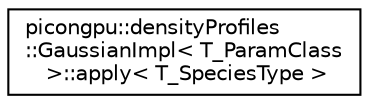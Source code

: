 digraph "Graphical Class Hierarchy"
{
 // LATEX_PDF_SIZE
  edge [fontname="Helvetica",fontsize="10",labelfontname="Helvetica",labelfontsize="10"];
  node [fontname="Helvetica",fontsize="10",shape=record];
  rankdir="LR";
  Node0 [label="picongpu::densityProfiles\l::GaussianImpl\< T_ParamClass\l \>::apply\< T_SpeciesType \>",height=0.2,width=0.4,color="black", fillcolor="white", style="filled",URL="$structpicongpu_1_1density_profiles_1_1_gaussian_impl_1_1apply.html",tooltip=" "];
}
